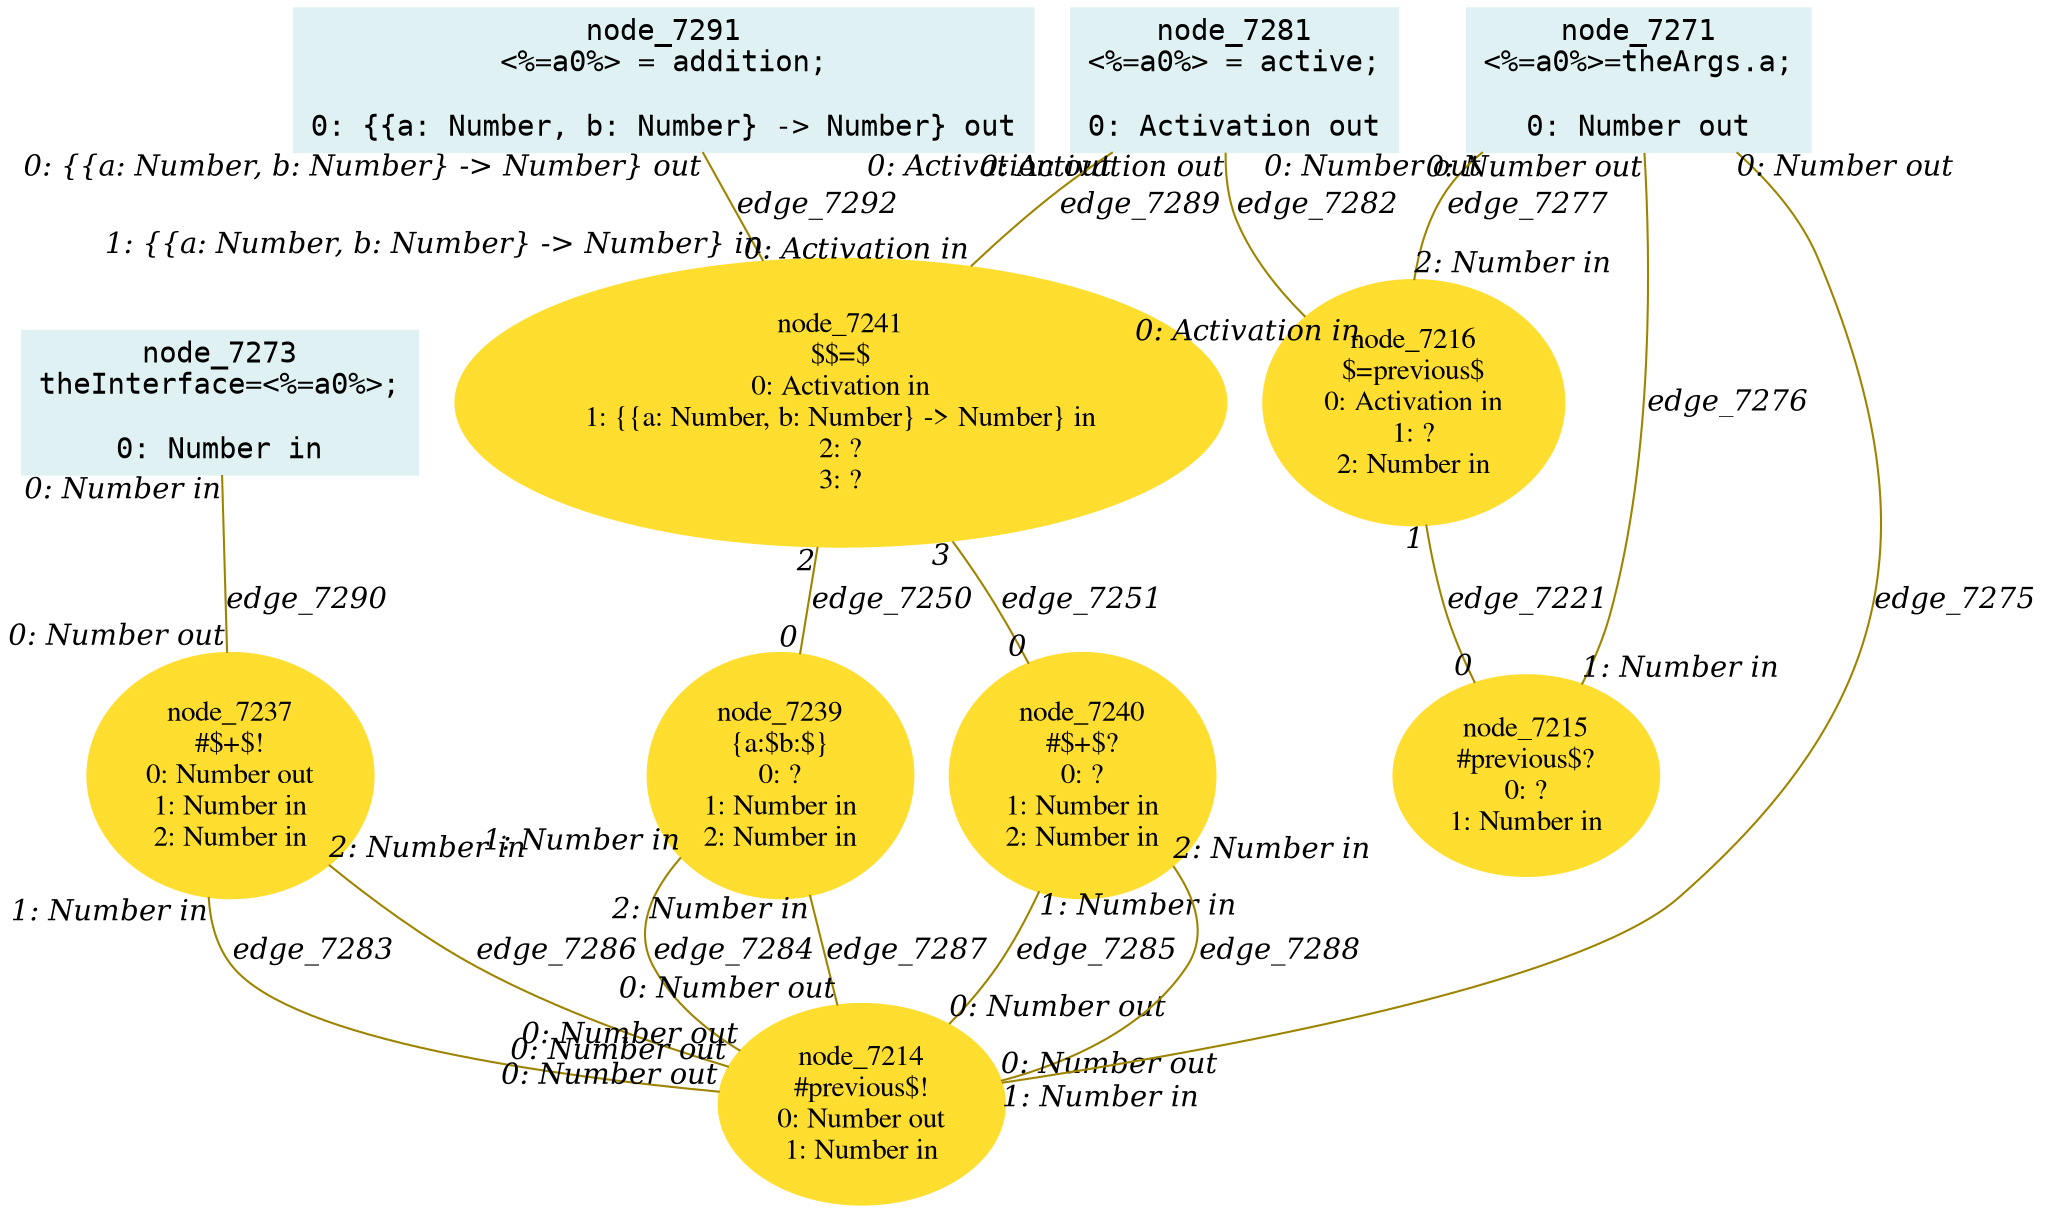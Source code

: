 digraph g{node_7214 [shape="ellipse", style="filled", color="#ffde2f", fontname="Times", label="node_7214
#previous$!
0: Number out
1: Number in" ]
node_7215 [shape="ellipse", style="filled", color="#ffde2f", fontname="Times", label="node_7215
#previous$?
0: ?
1: Number in" ]
node_7216 [shape="ellipse", style="filled", color="#ffde2f", fontname="Times", label="node_7216
$=previous$
0: Activation in
1: ?
2: Number in" ]
node_7237 [shape="ellipse", style="filled", color="#ffde2f", fontname="Times", label="node_7237
#$+$!
0: Number out
1: Number in
2: Number in" ]
node_7239 [shape="ellipse", style="filled", color="#ffde2f", fontname="Times", label="node_7239
{a:$b:$}
0: ?
1: Number in
2: Number in" ]
node_7240 [shape="ellipse", style="filled", color="#ffde2f", fontname="Times", label="node_7240
#$+$?
0: ?
1: Number in
2: Number in" ]
node_7241 [shape="ellipse", style="filled", color="#ffde2f", fontname="Times", label="node_7241
$$=$
0: Activation in
1: {{a: Number, b: Number} -> Number} in
2: ?
3: ?" ]
node_7271 [shape="box", style="filled", color="#dff1f2", fontname="Courier", label="node_7271
<%=a0%>=theArgs.a;

0: Number out" ]
node_7273 [shape="box", style="filled", color="#dff1f2", fontname="Courier", label="node_7273
theInterface=<%=a0%>;

0: Number in" ]
node_7281 [shape="box", style="filled", color="#dff1f2", fontname="Courier", label="node_7281
<%=a0%> = active;

0: Activation out" ]
node_7291 [shape="box", style="filled", color="#dff1f2", fontname="Courier", label="node_7291
<%=a0%> = addition;

0: {{a: Number, b: Number} -> Number} out" ]
node_7216 -> node_7215 [dir=none, arrowHead=none, fontname="Times-Italic", arrowsize=1, color="#9d8400", label="edge_7221",  headlabel="0", taillabel="1" ]
node_7241 -> node_7239 [dir=none, arrowHead=none, fontname="Times-Italic", arrowsize=1, color="#9d8400", label="edge_7250",  headlabel="0", taillabel="2" ]
node_7241 -> node_7240 [dir=none, arrowHead=none, fontname="Times-Italic", arrowsize=1, color="#9d8400", label="edge_7251",  headlabel="0", taillabel="3" ]
node_7271 -> node_7214 [dir=none, arrowHead=none, fontname="Times-Italic", arrowsize=1, color="#9d8400", label="edge_7275",  headlabel="1: Number in", taillabel="0: Number out" ]
node_7271 -> node_7215 [dir=none, arrowHead=none, fontname="Times-Italic", arrowsize=1, color="#9d8400", label="edge_7276",  headlabel="1: Number in", taillabel="0: Number out" ]
node_7271 -> node_7216 [dir=none, arrowHead=none, fontname="Times-Italic", arrowsize=1, color="#9d8400", label="edge_7277",  headlabel="2: Number in", taillabel="0: Number out" ]
node_7281 -> node_7216 [dir=none, arrowHead=none, fontname="Times-Italic", arrowsize=1, color="#9d8400", label="edge_7282",  headlabel="0: Activation in", taillabel="0: Activation out" ]
node_7237 -> node_7214 [dir=none, arrowHead=none, fontname="Times-Italic", arrowsize=1, color="#9d8400", label="edge_7283",  headlabel="0: Number out", taillabel="1: Number in" ]
node_7239 -> node_7214 [dir=none, arrowHead=none, fontname="Times-Italic", arrowsize=1, color="#9d8400", label="edge_7284",  headlabel="0: Number out", taillabel="1: Number in" ]
node_7240 -> node_7214 [dir=none, arrowHead=none, fontname="Times-Italic", arrowsize=1, color="#9d8400", label="edge_7285",  headlabel="0: Number out", taillabel="1: Number in" ]
node_7237 -> node_7214 [dir=none, arrowHead=none, fontname="Times-Italic", arrowsize=1, color="#9d8400", label="edge_7286",  headlabel="0: Number out", taillabel="2: Number in" ]
node_7239 -> node_7214 [dir=none, arrowHead=none, fontname="Times-Italic", arrowsize=1, color="#9d8400", label="edge_7287",  headlabel="0: Number out", taillabel="2: Number in" ]
node_7240 -> node_7214 [dir=none, arrowHead=none, fontname="Times-Italic", arrowsize=1, color="#9d8400", label="edge_7288",  headlabel="0: Number out", taillabel="2: Number in" ]
node_7281 -> node_7241 [dir=none, arrowHead=none, fontname="Times-Italic", arrowsize=1, color="#9d8400", label="edge_7289",  headlabel="0: Activation in", taillabel="0: Activation out" ]
node_7273 -> node_7237 [dir=none, arrowHead=none, fontname="Times-Italic", arrowsize=1, color="#9d8400", label="edge_7290",  headlabel="0: Number out", taillabel="0: Number in" ]
node_7291 -> node_7241 [dir=none, arrowHead=none, fontname="Times-Italic", arrowsize=1, color="#9d8400", label="edge_7292",  headlabel="1: {{a: Number, b: Number} -> Number} in", taillabel="0: {{a: Number, b: Number} -> Number} out" ]
}